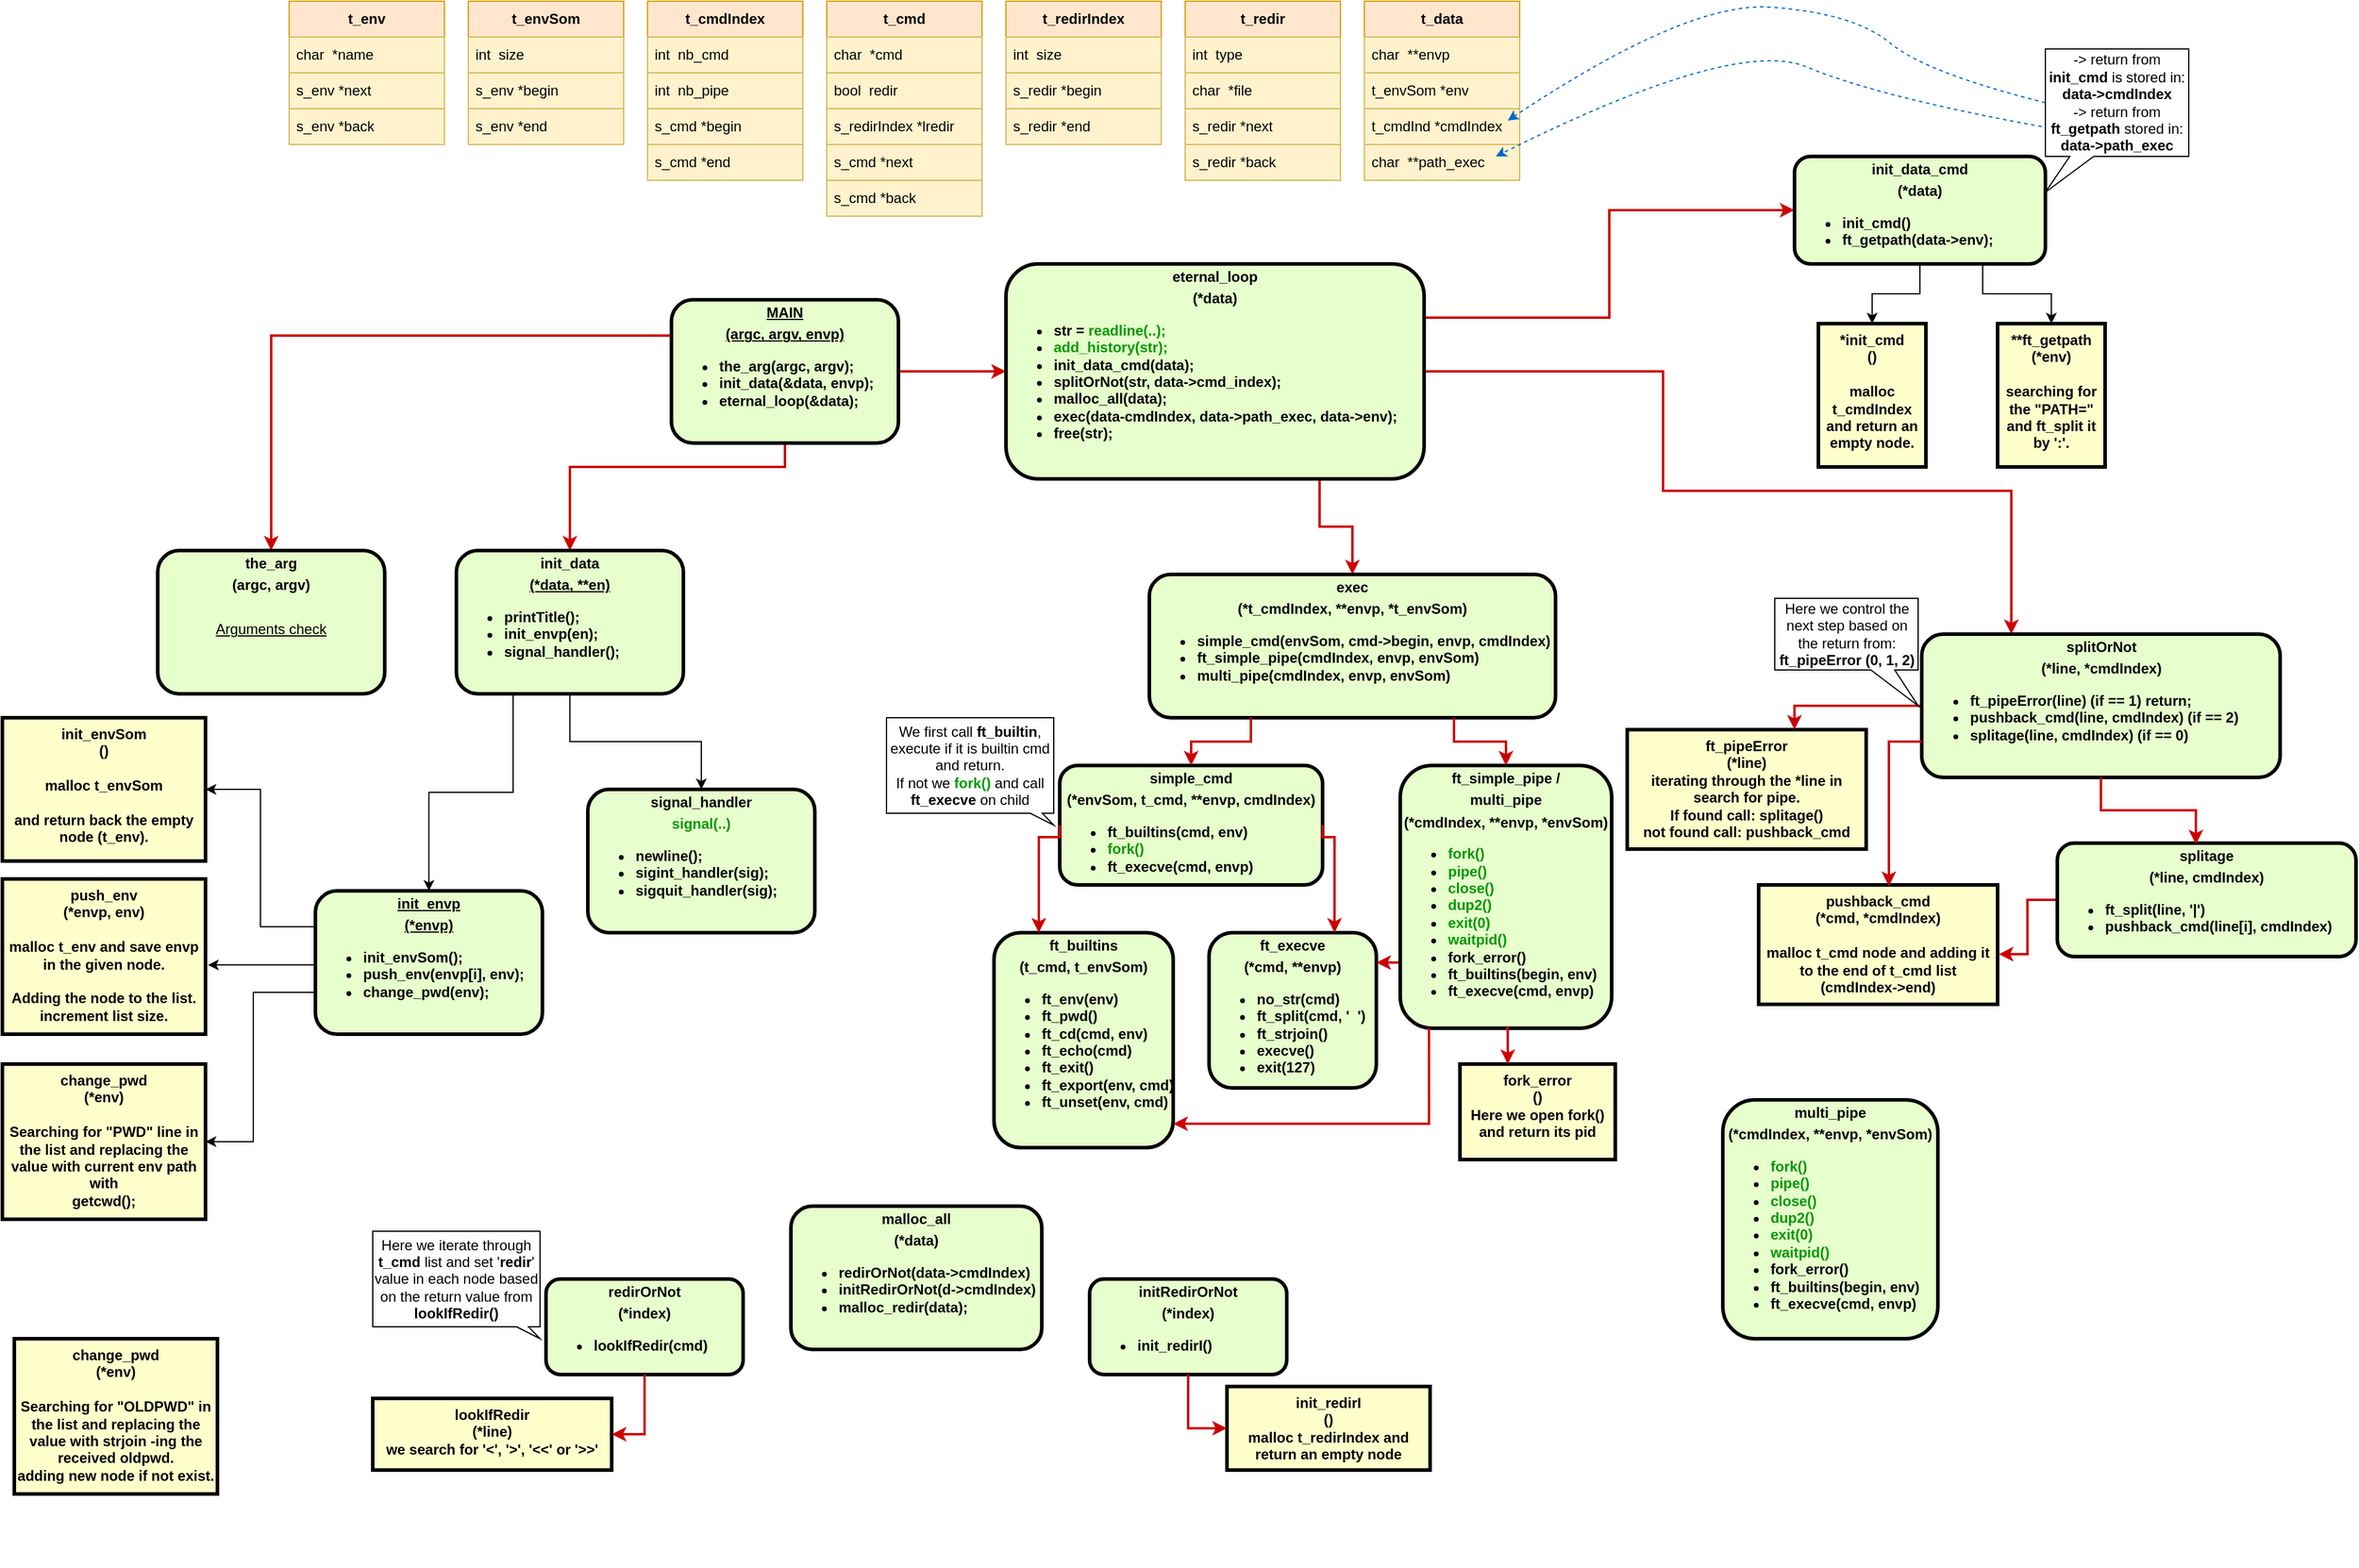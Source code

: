 <mxfile version="21.2.9" type="device">
  <diagram name="Page-1" id="c7558073-3199-34d8-9f00-42111426c3f3">
    <mxGraphModel dx="1936" dy="1067" grid="1" gridSize="10" guides="1" tooltips="1" connect="1" arrows="1" fold="1" page="1" pageScale="1" pageWidth="826" pageHeight="1169" background="none" math="0" shadow="0">
      <root>
        <mxCell id="0" />
        <mxCell id="1" parent="0" />
        <mxCell id="3kep1P1xeKZw5jxpyF7z-107" value="" style="edgeStyle=orthogonalEdgeStyle;rounded=0;orthogonalLoop=1;jettySize=auto;html=1;strokeWidth=2;strokeColor=#CC0000;" parent="1" source="2" target="3kep1P1xeKZw5jxpyF7z-106" edge="1">
          <mxGeometry relative="1" as="geometry" />
        </mxCell>
        <mxCell id="3kep1P1xeKZw5jxpyF7z-109" value="" style="edgeStyle=orthogonalEdgeStyle;rounded=0;orthogonalLoop=1;jettySize=auto;html=1;exitX=0;exitY=0.25;exitDx=0;exitDy=0;strokeColor=#CC0000;strokeWidth=2;" parent="1" source="2" target="3kep1P1xeKZw5jxpyF7z-108" edge="1">
          <mxGeometry relative="1" as="geometry" />
        </mxCell>
        <mxCell id="3kep1P1xeKZw5jxpyF7z-111" value="" style="edgeStyle=orthogonalEdgeStyle;rounded=0;orthogonalLoop=1;jettySize=auto;html=1;strokeColor=#CC0000;strokeWidth=2;" parent="1" source="2" target="3kep1P1xeKZw5jxpyF7z-110" edge="1">
          <mxGeometry relative="1" as="geometry">
            <Array as="points">
              <mxPoint x="-295" y="430" />
            </Array>
          </mxGeometry>
        </mxCell>
        <mxCell id="2" value="&lt;p style=&quot;margin: 0px; margin-top: 4px; text-align: center; text-decoration: underline;&quot;&gt;&lt;strong&gt;MAIN&lt;/strong&gt;&lt;/p&gt;&lt;p style=&quot;margin: 0px; margin-top: 4px; text-align: center; text-decoration: underline;&quot;&gt;&lt;strong&gt;(argc, argv, envp)&lt;br&gt;&lt;/strong&gt;&lt;/p&gt;&lt;div align=&quot;left&quot;&gt;&lt;ul&gt;&lt;li&gt;&lt;strong&gt;the_arg(argc, argv);&lt;/strong&gt;&lt;/li&gt;&lt;li&gt;&lt;strong&gt;init_data(&amp;amp;data, envp);&lt;/strong&gt;&lt;/li&gt;&lt;li&gt;&lt;strong&gt;eternal_loop(&amp;amp;data);&lt;/strong&gt;&lt;br&gt;&lt;/li&gt;&lt;/ul&gt;&lt;/div&gt;" style="verticalAlign=middle;align=center;overflow=fill;fontSize=12;fontFamily=Helvetica;html=1;rounded=1;fontStyle=1;strokeWidth=3;fillColor=#E6FFCC;" parent="1" vertex="1">
          <mxGeometry x="-210" y="290" width="190" height="120" as="geometry" />
        </mxCell>
        <mxCell id="3" value="init_envSom&#xa;()&#xa;&#xa;malloc t_envSom &#xa;&#xa;and return back the empty node (t_env).&#xa;" style="align=center;verticalAlign=top;fontStyle=1;strokeWidth=3;fillColor=#FFFFCC;whiteSpace=wrap;" parent="1" vertex="1">
          <mxGeometry x="-770" y="640" width="170" height="120" as="geometry" />
        </mxCell>
        <mxCell id="5Ly4zNOEhAWGRDg__PcL-5" style="edgeStyle=orthogonalEdgeStyle;rounded=0;orthogonalLoop=1;jettySize=auto;html=1;exitX=1;exitY=0.25;exitDx=0;exitDy=0;entryX=0;entryY=0.5;entryDx=0;entryDy=0;strokeWidth=2;strokeColor=#CC0000;" edge="1" parent="1" source="3kep1P1xeKZw5jxpyF7z-106" target="w5gB6YBrFvxGbigNmxhe-145">
          <mxGeometry relative="1" as="geometry">
            <Array as="points">
              <mxPoint x="575" y="305" />
              <mxPoint x="575" y="215" />
            </Array>
          </mxGeometry>
        </mxCell>
        <mxCell id="5Ly4zNOEhAWGRDg__PcL-7" style="edgeStyle=orthogonalEdgeStyle;rounded=0;orthogonalLoop=1;jettySize=auto;html=1;exitX=1;exitY=0.5;exitDx=0;exitDy=0;entryX=0.25;entryY=0;entryDx=0;entryDy=0;strokeColor=#CC0000;strokeWidth=2;" edge="1" parent="1" source="3kep1P1xeKZw5jxpyF7z-106" target="w5gB6YBrFvxGbigNmxhe-155">
          <mxGeometry relative="1" as="geometry">
            <Array as="points">
              <mxPoint x="620" y="350" />
              <mxPoint x="620" y="450" />
              <mxPoint x="912" y="450" />
            </Array>
          </mxGeometry>
        </mxCell>
        <mxCell id="5Ly4zNOEhAWGRDg__PcL-29" style="edgeStyle=orthogonalEdgeStyle;rounded=0;orthogonalLoop=1;jettySize=auto;html=1;exitX=0.75;exitY=1;exitDx=0;exitDy=0;entryX=0.5;entryY=0;entryDx=0;entryDy=0;strokeWidth=2;strokeColor=#CC0000;" edge="1" parent="1" source="3kep1P1xeKZw5jxpyF7z-106" target="tulZz2T8-PFBjVz8LQCf-19">
          <mxGeometry relative="1" as="geometry" />
        </mxCell>
        <mxCell id="3kep1P1xeKZw5jxpyF7z-106" value="&lt;p style=&quot;margin: 4px 0px 0px; text-align: center;&quot;&gt;&lt;strong&gt;eternal_loop&lt;/strong&gt;&lt;/p&gt;&lt;p style=&quot;margin: 4px 0px 0px; text-align: center;&quot;&gt;&lt;strong&gt;(*data)&lt;br&gt;&lt;/strong&gt;&lt;/p&gt;&lt;div align=&quot;left&quot;&gt;&lt;ul&gt;&lt;li&gt;&lt;strong&gt;str = &lt;font color=&quot;#009900&quot;&gt;readline(..);&lt;/font&gt;&lt;/strong&gt;&lt;/li&gt;&lt;li&gt;&lt;font color=&quot;#009900&quot;&gt;&lt;strong&gt;add_history(str);&lt;/strong&gt;&lt;/font&gt;&lt;/li&gt;&lt;li&gt;&lt;strong&gt;init_data_cmd(data);&lt;/strong&gt;&lt;/li&gt;&lt;li&gt;&lt;strong&gt;splitOrNot(str, data-&amp;gt;cmd_index);&lt;/strong&gt;&lt;/li&gt;&lt;li&gt;&lt;strong&gt;malloc_all(data);&lt;/strong&gt;&lt;/li&gt;&lt;li&gt;&lt;strong&gt;exec(data-cmdIndex, data-&amp;gt;path_exec, data-&amp;gt;env);&lt;/strong&gt;&lt;/li&gt;&lt;li&gt;&lt;strong&gt;free(str);&lt;/strong&gt;&lt;br&gt;&lt;/li&gt;&lt;/ul&gt;&lt;/div&gt;" style="verticalAlign=middle;align=center;overflow=fill;fontSize=12;fontFamily=Helvetica;html=1;rounded=1;fontStyle=1;strokeWidth=3;fillColor=#E6FFCC;" parent="1" vertex="1">
          <mxGeometry x="70" y="260" width="350" height="180" as="geometry" />
        </mxCell>
        <mxCell id="3kep1P1xeKZw5jxpyF7z-108" value="&lt;p style=&quot;margin: 4px 0px 0px; text-align: center;&quot;&gt;&lt;strong&gt;the_arg&lt;/strong&gt;&lt;/p&gt;&lt;p style=&quot;margin: 4px 0px 0px; text-align: center;&quot;&gt;&lt;strong&gt;(argc, argv)&lt;br&gt;&lt;/strong&gt;&lt;/p&gt;&lt;p style=&quot;margin: 4px 0px 0px; text-align: center;&quot;&gt;&lt;strong&gt;&lt;br&gt;&lt;/strong&gt;&lt;/p&gt;&lt;p style=&quot;margin: 0px; margin-top: 4px; text-align: center; text-decoration: underline;&quot;&gt;&lt;span style=&quot;font-weight: normal;&quot;&gt;Arguments check&lt;/span&gt;&lt;br&gt;&lt;strong&gt;&lt;/strong&gt;&lt;/p&gt;" style="verticalAlign=middle;align=center;overflow=fill;fontSize=12;fontFamily=Helvetica;html=1;rounded=1;fontStyle=1;strokeWidth=3;fillColor=#E6FFCC;" parent="1" vertex="1">
          <mxGeometry x="-640" y="500" width="190" height="120" as="geometry" />
        </mxCell>
        <mxCell id="w5gB6YBrFvxGbigNmxhe-103" style="edgeStyle=orthogonalEdgeStyle;rounded=0;orthogonalLoop=1;jettySize=auto;html=1;exitX=0.25;exitY=1;exitDx=0;exitDy=0;entryX=0.5;entryY=0;entryDx=0;entryDy=0;" parent="1" source="3kep1P1xeKZw5jxpyF7z-110" target="w5gB6YBrFvxGbigNmxhe-88" edge="1">
          <mxGeometry relative="1" as="geometry" />
        </mxCell>
        <mxCell id="w5gB6YBrFvxGbigNmxhe-107" value="" style="edgeStyle=orthogonalEdgeStyle;rounded=0;orthogonalLoop=1;jettySize=auto;html=1;" parent="1" source="3kep1P1xeKZw5jxpyF7z-110" target="w5gB6YBrFvxGbigNmxhe-106" edge="1">
          <mxGeometry relative="1" as="geometry" />
        </mxCell>
        <mxCell id="3kep1P1xeKZw5jxpyF7z-110" value="&lt;p style=&quot;margin: 4px 0px 0px; text-align: center;&quot;&gt;&lt;strong&gt;init_data&lt;/strong&gt;&lt;/p&gt;&lt;p style=&quot;margin: 0px; margin-top: 4px; text-align: center; text-decoration: underline;&quot;&gt;&lt;strong&gt;(*data, **en)&lt;br&gt;&lt;/strong&gt;&lt;/p&gt;&lt;div align=&quot;left&quot;&gt;&lt;ul&gt;&lt;li&gt;&lt;strong&gt;printTitle();&lt;/strong&gt;&lt;/li&gt;&lt;li&gt;&lt;strong&gt;init_envp(en);&lt;/strong&gt;&lt;/li&gt;&lt;li&gt;&lt;strong&gt;signal_handler();&lt;/strong&gt;&lt;/li&gt;&lt;/ul&gt;&lt;/div&gt;" style="verticalAlign=middle;align=center;overflow=fill;fontSize=12;fontFamily=Helvetica;html=1;rounded=1;fontStyle=1;strokeWidth=3;fillColor=#E6FFCC;" parent="1" vertex="1">
          <mxGeometry x="-390" y="500" width="190" height="120" as="geometry" />
        </mxCell>
        <mxCell id="w5gB6YBrFvxGbigNmxhe-92" style="edgeStyle=orthogonalEdgeStyle;rounded=0;orthogonalLoop=1;jettySize=auto;html=1;exitX=0;exitY=0.25;exitDx=0;exitDy=0;entryX=1;entryY=0.5;entryDx=0;entryDy=0;" parent="1" source="w5gB6YBrFvxGbigNmxhe-88" target="3" edge="1">
          <mxGeometry relative="1" as="geometry" />
        </mxCell>
        <mxCell id="w5gB6YBrFvxGbigNmxhe-100" style="edgeStyle=orthogonalEdgeStyle;rounded=0;orthogonalLoop=1;jettySize=auto;html=1;exitX=0;exitY=0.5;exitDx=0;exitDy=0;entryX=1.012;entryY=0.554;entryDx=0;entryDy=0;entryPerimeter=0;" parent="1" source="w5gB6YBrFvxGbigNmxhe-88" target="w5gB6YBrFvxGbigNmxhe-93" edge="1">
          <mxGeometry relative="1" as="geometry">
            <Array as="points">
              <mxPoint x="-508" y="847" />
            </Array>
          </mxGeometry>
        </mxCell>
        <mxCell id="w5gB6YBrFvxGbigNmxhe-102" style="edgeStyle=orthogonalEdgeStyle;rounded=0;orthogonalLoop=1;jettySize=auto;html=1;exitX=0;exitY=0.75;exitDx=0;exitDy=0;entryX=1;entryY=0.5;entryDx=0;entryDy=0;" parent="1" source="w5gB6YBrFvxGbigNmxhe-88" target="w5gB6YBrFvxGbigNmxhe-95" edge="1">
          <mxGeometry relative="1" as="geometry">
            <Array as="points">
              <mxPoint x="-560" y="870" />
              <mxPoint x="-560" y="995" />
            </Array>
          </mxGeometry>
        </mxCell>
        <mxCell id="w5gB6YBrFvxGbigNmxhe-88" value="&lt;p style=&quot;margin: 0px; margin-top: 4px; text-align: center; text-decoration: underline;&quot;&gt;&lt;strong&gt;init_envp&lt;/strong&gt;&lt;/p&gt;&lt;p style=&quot;margin: 0px; margin-top: 4px; text-align: center; text-decoration: underline;&quot;&gt;&lt;strong&gt;(*envp)&lt;/strong&gt;&lt;br&gt;&lt;/p&gt;&lt;div align=&quot;left&quot;&gt;&lt;ul&gt;&lt;li&gt;&lt;strong&gt;init_envSom();&lt;/strong&gt;&lt;/li&gt;&lt;li&gt;&lt;strong&gt;push_env(envp[i], env);&lt;/strong&gt;&lt;/li&gt;&lt;li&gt;change_pwd(env);&lt;br&gt;&lt;/li&gt;&lt;/ul&gt;&lt;/div&gt;" style="verticalAlign=middle;align=center;overflow=fill;fontSize=12;fontFamily=Helvetica;html=1;rounded=1;fontStyle=1;strokeWidth=3;fillColor=#E6FFCC;" parent="1" vertex="1">
          <mxGeometry x="-508" y="785" width="190" height="120" as="geometry" />
        </mxCell>
        <mxCell id="w5gB6YBrFvxGbigNmxhe-93" value="push_env&#xa;(*envp, env)&#xa;&#xa;malloc t_env and save envp in the given node. &#xa;&#xa;Adding the node to the list.&#xa;increment list size.&#xa;" style="align=center;verticalAlign=top;fontStyle=1;strokeWidth=3;fillColor=#FFFFCC;whiteSpace=wrap;" parent="1" vertex="1">
          <mxGeometry x="-770" y="775" width="170" height="130" as="geometry" />
        </mxCell>
        <mxCell id="w5gB6YBrFvxGbigNmxhe-95" value="change_pwd&#xa;(*env)&#xa;&#xa;Searching for &quot;PWD&quot; line in the list and replacing the value with current env path with &#xa;getcwd();&#xa;&#xa;" style="align=center;verticalAlign=top;fontStyle=1;strokeWidth=3;fillColor=#FFFFCC;whiteSpace=wrap;" parent="1" vertex="1">
          <mxGeometry x="-770" y="930" width="170" height="130" as="geometry" />
        </mxCell>
        <mxCell id="w5gB6YBrFvxGbigNmxhe-101" value="change_pwd&#xa;(*env)&#xa;&#xa;Searching for &quot;OLDPWD&quot; in the list and replacing the value with strjoin -ing the received oldpwd.&#xa;adding new node if not exist.&#xa;&#xa;&#xa;" style="align=center;verticalAlign=top;fontStyle=1;strokeWidth=3;fillColor=#FFFFCC;whiteSpace=wrap;" parent="1" vertex="1">
          <mxGeometry x="-760" y="1160" width="170" height="130" as="geometry" />
        </mxCell>
        <mxCell id="w5gB6YBrFvxGbigNmxhe-106" value="&lt;p style=&quot;margin: 4px 0px 0px; text-align: center;&quot;&gt;&lt;strong&gt;signal_handler&lt;/strong&gt;&lt;/p&gt;&lt;p style=&quot;margin: 4px 0px 0px; text-align: center;&quot;&gt;&lt;strong&gt;&lt;font color=&quot;#009900&quot;&gt;signal(..)&lt;/font&gt;&lt;br&gt;&lt;/strong&gt;&lt;/p&gt;&lt;div align=&quot;left&quot;&gt;&lt;ul&gt;&lt;li&gt;&lt;strong&gt;newline();&lt;/strong&gt;&lt;/li&gt;&lt;li&gt;&lt;strong&gt;sigint_handler(sig);&lt;/strong&gt;&lt;/li&gt;&lt;li&gt;&lt;strong&gt;sigquit_handler(sig);&lt;/strong&gt;&lt;/li&gt;&lt;/ul&gt;&lt;/div&gt;" style="verticalAlign=middle;align=center;overflow=fill;fontSize=12;fontFamily=Helvetica;html=1;rounded=1;fontStyle=1;strokeWidth=3;fillColor=#E6FFCC;" parent="1" vertex="1">
          <mxGeometry x="-280" y="700" width="190" height="120" as="geometry" />
        </mxCell>
        <mxCell id="w5gB6YBrFvxGbigNmxhe-109" value="&lt;b&gt;t_env&lt;/b&gt;" style="swimlane;fontStyle=0;childLayout=stackLayout;horizontal=1;startSize=30;horizontalStack=0;resizeParent=1;resizeParentMax=0;resizeLast=0;collapsible=1;marginBottom=0;whiteSpace=wrap;html=1;fillColor=#ffe6cc;strokeColor=#d79b00;" parent="1" vertex="1">
          <mxGeometry x="-530" y="40" width="130" height="120" as="geometry">
            <mxRectangle x="80" y="690" width="60" height="30" as="alternateBounds" />
          </mxGeometry>
        </mxCell>
        <mxCell id="w5gB6YBrFvxGbigNmxhe-110" value="char&lt;span style=&quot;white-space: pre;&quot;&gt; &lt;span style=&quot;white-space: pre;&quot;&gt; &lt;/span&gt;&lt;/span&gt;*name" style="text;strokeColor=#d6b656;fillColor=#fff2cc;align=left;verticalAlign=middle;spacingLeft=4;spacingRight=4;overflow=hidden;points=[[0,0.5],[1,0.5]];portConstraint=eastwest;rotatable=0;whiteSpace=wrap;html=1;" parent="w5gB6YBrFvxGbigNmxhe-109" vertex="1">
          <mxGeometry y="30" width="130" height="30" as="geometry" />
        </mxCell>
        <mxCell id="w5gB6YBrFvxGbigNmxhe-111" value="s_env&lt;span style=&quot;white-space: pre;&quot;&gt; &lt;/span&gt;*next" style="text;strokeColor=#d6b656;fillColor=#fff2cc;align=left;verticalAlign=middle;spacingLeft=4;spacingRight=4;overflow=hidden;points=[[0,0.5],[1,0.5]];portConstraint=eastwest;rotatable=0;whiteSpace=wrap;html=1;" parent="w5gB6YBrFvxGbigNmxhe-109" vertex="1">
          <mxGeometry y="60" width="130" height="30" as="geometry" />
        </mxCell>
        <mxCell id="w5gB6YBrFvxGbigNmxhe-112" value="s_env&lt;span style=&quot;white-space: pre;&quot;&gt; &lt;/span&gt;*back" style="text;strokeColor=#d6b656;fillColor=#fff2cc;align=left;verticalAlign=middle;spacingLeft=4;spacingRight=4;overflow=hidden;points=[[0,0.5],[1,0.5]];portConstraint=eastwest;rotatable=0;whiteSpace=wrap;html=1;" parent="w5gB6YBrFvxGbigNmxhe-109" vertex="1">
          <mxGeometry y="90" width="130" height="30" as="geometry" />
        </mxCell>
        <mxCell id="w5gB6YBrFvxGbigNmxhe-113" value="&lt;b&gt;t_envSom&lt;/b&gt;" style="swimlane;fontStyle=0;childLayout=stackLayout;horizontal=1;startSize=30;horizontalStack=0;resizeParent=1;resizeParentMax=0;resizeLast=0;collapsible=1;marginBottom=0;whiteSpace=wrap;html=1;fillColor=#ffe6cc;strokeColor=#d79b00;" parent="1" vertex="1">
          <mxGeometry x="-380" y="40" width="130" height="120" as="geometry">
            <mxRectangle x="80" y="690" width="60" height="30" as="alternateBounds" />
          </mxGeometry>
        </mxCell>
        <mxCell id="w5gB6YBrFvxGbigNmxhe-114" value="int&lt;span style=&quot;white-space: pre;&quot;&gt; &lt;span style=&quot;white-space: pre;&quot;&gt; &lt;/span&gt;&lt;/span&gt;size" style="text;strokeColor=#d6b656;fillColor=#fff2cc;align=left;verticalAlign=middle;spacingLeft=4;spacingRight=4;overflow=hidden;points=[[0,0.5],[1,0.5]];portConstraint=eastwest;rotatable=0;whiteSpace=wrap;html=1;" parent="w5gB6YBrFvxGbigNmxhe-113" vertex="1">
          <mxGeometry y="30" width="130" height="30" as="geometry" />
        </mxCell>
        <mxCell id="w5gB6YBrFvxGbigNmxhe-115" value="s_env&lt;span style=&quot;white-space: pre;&quot;&gt; &lt;/span&gt;*begin" style="text;strokeColor=#d6b656;fillColor=#fff2cc;align=left;verticalAlign=middle;spacingLeft=4;spacingRight=4;overflow=hidden;points=[[0,0.5],[1,0.5]];portConstraint=eastwest;rotatable=0;whiteSpace=wrap;html=1;" parent="w5gB6YBrFvxGbigNmxhe-113" vertex="1">
          <mxGeometry y="60" width="130" height="30" as="geometry" />
        </mxCell>
        <mxCell id="w5gB6YBrFvxGbigNmxhe-116" value="s_env&lt;span style=&quot;white-space: pre;&quot;&gt; &lt;/span&gt;*end" style="text;strokeColor=#d6b656;fillColor=#fff2cc;align=left;verticalAlign=middle;spacingLeft=4;spacingRight=4;overflow=hidden;points=[[0,0.5],[1,0.5]];portConstraint=eastwest;rotatable=0;whiteSpace=wrap;html=1;" parent="w5gB6YBrFvxGbigNmxhe-113" vertex="1">
          <mxGeometry y="90" width="130" height="30" as="geometry" />
        </mxCell>
        <mxCell id="w5gB6YBrFvxGbigNmxhe-117" value="&lt;b&gt;t_cmdIndex&lt;/b&gt;" style="swimlane;fontStyle=0;childLayout=stackLayout;horizontal=1;startSize=30;horizontalStack=0;resizeParent=1;resizeParentMax=0;resizeLast=0;collapsible=1;marginBottom=0;whiteSpace=wrap;html=1;fillColor=#ffe6cc;strokeColor=#d79b00;" parent="1" vertex="1">
          <mxGeometry x="-230" y="40" width="130" height="150" as="geometry">
            <mxRectangle x="80" y="690" width="60" height="30" as="alternateBounds" />
          </mxGeometry>
        </mxCell>
        <mxCell id="w5gB6YBrFvxGbigNmxhe-118" value="int&lt;span style=&quot;white-space: pre;&quot;&gt; &lt;span style=&quot;white-space: pre;&quot;&gt; &lt;/span&gt;&lt;/span&gt;nb_cmd" style="text;strokeColor=#d6b656;fillColor=#fff2cc;align=left;verticalAlign=middle;spacingLeft=4;spacingRight=4;overflow=hidden;points=[[0,0.5],[1,0.5]];portConstraint=eastwest;rotatable=0;whiteSpace=wrap;html=1;" parent="w5gB6YBrFvxGbigNmxhe-117" vertex="1">
          <mxGeometry y="30" width="130" height="30" as="geometry" />
        </mxCell>
        <mxCell id="w5gB6YBrFvxGbigNmxhe-119" value="int&lt;span style=&quot;white-space: pre;&quot;&gt; &lt;/span&gt;&lt;span style=&quot;white-space: pre;&quot;&gt; &lt;/span&gt;nb_pipe" style="text;strokeColor=#d6b656;fillColor=#fff2cc;align=left;verticalAlign=middle;spacingLeft=4;spacingRight=4;overflow=hidden;points=[[0,0.5],[1,0.5]];portConstraint=eastwest;rotatable=0;whiteSpace=wrap;html=1;" parent="w5gB6YBrFvxGbigNmxhe-117" vertex="1">
          <mxGeometry y="60" width="130" height="30" as="geometry" />
        </mxCell>
        <mxCell id="w5gB6YBrFvxGbigNmxhe-120" value="s_cmd&lt;span style=&quot;white-space: pre;&quot;&gt; &lt;/span&gt;*begin" style="text;strokeColor=#d6b656;fillColor=#fff2cc;align=left;verticalAlign=middle;spacingLeft=4;spacingRight=4;overflow=hidden;points=[[0,0.5],[1,0.5]];portConstraint=eastwest;rotatable=0;whiteSpace=wrap;html=1;" parent="w5gB6YBrFvxGbigNmxhe-117" vertex="1">
          <mxGeometry y="90" width="130" height="30" as="geometry" />
        </mxCell>
        <mxCell id="w5gB6YBrFvxGbigNmxhe-121" value="s_cmd&lt;span style=&quot;white-space: pre;&quot;&gt; &lt;/span&gt;*end" style="text;strokeColor=#d6b656;fillColor=#fff2cc;align=left;verticalAlign=middle;spacingLeft=4;spacingRight=4;overflow=hidden;points=[[0,0.5],[1,0.5]];portConstraint=eastwest;rotatable=0;whiteSpace=wrap;html=1;" parent="w5gB6YBrFvxGbigNmxhe-117" vertex="1">
          <mxGeometry y="120" width="130" height="30" as="geometry" />
        </mxCell>
        <mxCell id="w5gB6YBrFvxGbigNmxhe-122" value="&lt;b&gt;t_cmd&lt;/b&gt;" style="swimlane;fontStyle=0;childLayout=stackLayout;horizontal=1;startSize=30;horizontalStack=0;resizeParent=1;resizeParentMax=0;resizeLast=0;collapsible=1;marginBottom=0;whiteSpace=wrap;html=1;fillColor=#ffe6cc;strokeColor=#d79b00;" parent="1" vertex="1">
          <mxGeometry x="-80" y="40" width="130" height="180" as="geometry">
            <mxRectangle x="80" y="690" width="60" height="30" as="alternateBounds" />
          </mxGeometry>
        </mxCell>
        <mxCell id="w5gB6YBrFvxGbigNmxhe-127" value="char&lt;span style=&quot;white-space: pre;&quot;&gt; &lt;/span&gt;&lt;span style=&quot;white-space: pre;&quot;&gt; &lt;/span&gt;*cmd" style="text;strokeColor=#d6b656;fillColor=#fff2cc;align=left;verticalAlign=middle;spacingLeft=4;spacingRight=4;overflow=hidden;points=[[0,0.5],[1,0.5]];portConstraint=eastwest;rotatable=0;whiteSpace=wrap;html=1;" parent="w5gB6YBrFvxGbigNmxhe-122" vertex="1">
          <mxGeometry y="30" width="130" height="30" as="geometry" />
        </mxCell>
        <mxCell id="w5gB6YBrFvxGbigNmxhe-123" value="bool&lt;span style=&quot;white-space: pre;&quot;&gt; &lt;/span&gt;&lt;span style=&quot;white-space: pre;&quot;&gt; &lt;/span&gt;redir&lt;span style=&quot;white-space: pre;&quot;&gt; &lt;/span&gt;" style="text;strokeColor=#d6b656;fillColor=#fff2cc;align=left;verticalAlign=middle;spacingLeft=4;spacingRight=4;overflow=hidden;points=[[0,0.5],[1,0.5]];portConstraint=eastwest;rotatable=0;whiteSpace=wrap;html=1;" parent="w5gB6YBrFvxGbigNmxhe-122" vertex="1">
          <mxGeometry y="60" width="130" height="30" as="geometry" />
        </mxCell>
        <mxCell id="w5gB6YBrFvxGbigNmxhe-124" value="s_redirIndex&lt;span style=&quot;white-space: pre;&quot;&gt; &lt;/span&gt;*lredir&lt;span style=&quot;white-space: pre;&quot;&gt; &lt;/span&gt;" style="text;strokeColor=#d6b656;fillColor=#fff2cc;align=left;verticalAlign=middle;spacingLeft=4;spacingRight=4;overflow=hidden;points=[[0,0.5],[1,0.5]];portConstraint=eastwest;rotatable=0;whiteSpace=wrap;html=1;" parent="w5gB6YBrFvxGbigNmxhe-122" vertex="1">
          <mxGeometry y="90" width="130" height="30" as="geometry" />
        </mxCell>
        <mxCell id="w5gB6YBrFvxGbigNmxhe-125" value="s_cmd&lt;span style=&quot;white-space: pre;&quot;&gt; &lt;/span&gt;*next" style="text;strokeColor=#d6b656;fillColor=#fff2cc;align=left;verticalAlign=middle;spacingLeft=4;spacingRight=4;overflow=hidden;points=[[0,0.5],[1,0.5]];portConstraint=eastwest;rotatable=0;whiteSpace=wrap;html=1;" parent="w5gB6YBrFvxGbigNmxhe-122" vertex="1">
          <mxGeometry y="120" width="130" height="30" as="geometry" />
        </mxCell>
        <mxCell id="w5gB6YBrFvxGbigNmxhe-126" value="s_cmd&lt;span style=&quot;white-space: pre;&quot;&gt; &lt;/span&gt;*back" style="text;strokeColor=#d6b656;fillColor=#fff2cc;align=left;verticalAlign=middle;spacingLeft=4;spacingRight=4;overflow=hidden;points=[[0,0.5],[1,0.5]];portConstraint=eastwest;rotatable=0;whiteSpace=wrap;html=1;" parent="w5gB6YBrFvxGbigNmxhe-122" vertex="1">
          <mxGeometry y="150" width="130" height="30" as="geometry" />
        </mxCell>
        <mxCell id="w5gB6YBrFvxGbigNmxhe-128" value="&lt;b&gt;t_redirIndex&lt;/b&gt;" style="swimlane;fontStyle=0;childLayout=stackLayout;horizontal=1;startSize=30;horizontalStack=0;resizeParent=1;resizeParentMax=0;resizeLast=0;collapsible=1;marginBottom=0;whiteSpace=wrap;html=1;fillColor=#ffe6cc;strokeColor=#d79b00;" parent="1" vertex="1">
          <mxGeometry x="70" y="40" width="130" height="120" as="geometry">
            <mxRectangle x="80" y="690" width="60" height="30" as="alternateBounds" />
          </mxGeometry>
        </mxCell>
        <mxCell id="w5gB6YBrFvxGbigNmxhe-129" value="int&lt;span style=&quot;white-space: pre;&quot;&gt; &lt;span style=&quot;white-space: pre;&quot;&gt; &lt;/span&gt;&lt;/span&gt;size" style="text;strokeColor=#d6b656;fillColor=#fff2cc;align=left;verticalAlign=middle;spacingLeft=4;spacingRight=4;overflow=hidden;points=[[0,0.5],[1,0.5]];portConstraint=eastwest;rotatable=0;whiteSpace=wrap;html=1;" parent="w5gB6YBrFvxGbigNmxhe-128" vertex="1">
          <mxGeometry y="30" width="130" height="30" as="geometry" />
        </mxCell>
        <mxCell id="w5gB6YBrFvxGbigNmxhe-130" value="s_redir&lt;span style=&quot;white-space: pre;&quot;&gt; &lt;/span&gt;*begin" style="text;strokeColor=#d6b656;fillColor=#fff2cc;align=left;verticalAlign=middle;spacingLeft=4;spacingRight=4;overflow=hidden;points=[[0,0.5],[1,0.5]];portConstraint=eastwest;rotatable=0;whiteSpace=wrap;html=1;" parent="w5gB6YBrFvxGbigNmxhe-128" vertex="1">
          <mxGeometry y="60" width="130" height="30" as="geometry" />
        </mxCell>
        <mxCell id="w5gB6YBrFvxGbigNmxhe-131" value="s_redir&lt;span style=&quot;white-space: pre;&quot;&gt; &lt;/span&gt;*end" style="text;strokeColor=#d6b656;fillColor=#fff2cc;align=left;verticalAlign=middle;spacingLeft=4;spacingRight=4;overflow=hidden;points=[[0,0.5],[1,0.5]];portConstraint=eastwest;rotatable=0;whiteSpace=wrap;html=1;" parent="w5gB6YBrFvxGbigNmxhe-128" vertex="1">
          <mxGeometry y="90" width="130" height="30" as="geometry" />
        </mxCell>
        <mxCell id="w5gB6YBrFvxGbigNmxhe-132" value="&lt;b&gt;t_redir&lt;/b&gt;" style="swimlane;fontStyle=0;childLayout=stackLayout;horizontal=1;startSize=30;horizontalStack=0;resizeParent=1;resizeParentMax=0;resizeLast=0;collapsible=1;marginBottom=0;whiteSpace=wrap;html=1;fillColor=#ffe6cc;strokeColor=#d79b00;" parent="1" vertex="1">
          <mxGeometry x="220" y="40" width="130" height="150" as="geometry">
            <mxRectangle x="80" y="690" width="60" height="30" as="alternateBounds" />
          </mxGeometry>
        </mxCell>
        <mxCell id="w5gB6YBrFvxGbigNmxhe-133" value="int&lt;span style=&quot;white-space: pre;&quot;&gt; &lt;span style=&quot;white-space: pre;&quot;&gt; &lt;/span&gt;&lt;/span&gt;type" style="text;strokeColor=#d6b656;fillColor=#fff2cc;align=left;verticalAlign=middle;spacingLeft=4;spacingRight=4;overflow=hidden;points=[[0,0.5],[1,0.5]];portConstraint=eastwest;rotatable=0;whiteSpace=wrap;html=1;" parent="w5gB6YBrFvxGbigNmxhe-132" vertex="1">
          <mxGeometry y="30" width="130" height="30" as="geometry" />
        </mxCell>
        <mxCell id="w5gB6YBrFvxGbigNmxhe-136" value="char&lt;span style=&quot;white-space: pre;&quot;&gt; &lt;/span&gt;&lt;span style=&quot;white-space: pre;&quot;&gt; &lt;/span&gt;*file" style="text;strokeColor=#d6b656;fillColor=#fff2cc;align=left;verticalAlign=middle;spacingLeft=4;spacingRight=4;overflow=hidden;points=[[0,0.5],[1,0.5]];portConstraint=eastwest;rotatable=0;whiteSpace=wrap;html=1;" parent="w5gB6YBrFvxGbigNmxhe-132" vertex="1">
          <mxGeometry y="60" width="130" height="30" as="geometry" />
        </mxCell>
        <mxCell id="w5gB6YBrFvxGbigNmxhe-134" value="s_redir&lt;span style=&quot;white-space: pre;&quot;&gt; &lt;/span&gt;*next" style="text;strokeColor=#d6b656;fillColor=#fff2cc;align=left;verticalAlign=middle;spacingLeft=4;spacingRight=4;overflow=hidden;points=[[0,0.5],[1,0.5]];portConstraint=eastwest;rotatable=0;whiteSpace=wrap;html=1;" parent="w5gB6YBrFvxGbigNmxhe-132" vertex="1">
          <mxGeometry y="90" width="130" height="30" as="geometry" />
        </mxCell>
        <mxCell id="w5gB6YBrFvxGbigNmxhe-135" value="s_redir&lt;span style=&quot;white-space: pre;&quot;&gt; &lt;/span&gt;*back" style="text;strokeColor=#d6b656;fillColor=#fff2cc;align=left;verticalAlign=middle;spacingLeft=4;spacingRight=4;overflow=hidden;points=[[0,0.5],[1,0.5]];portConstraint=eastwest;rotatable=0;whiteSpace=wrap;html=1;" parent="w5gB6YBrFvxGbigNmxhe-132" vertex="1">
          <mxGeometry y="120" width="130" height="30" as="geometry" />
        </mxCell>
        <mxCell id="w5gB6YBrFvxGbigNmxhe-137" value="&lt;b&gt;t_data&lt;/b&gt;" style="swimlane;fontStyle=0;childLayout=stackLayout;horizontal=1;startSize=30;horizontalStack=0;resizeParent=1;resizeParentMax=0;resizeLast=0;collapsible=1;marginBottom=0;whiteSpace=wrap;html=1;fillColor=#ffe6cc;strokeColor=#d79b00;" parent="1" vertex="1">
          <mxGeometry x="370" y="40" width="130" height="150" as="geometry">
            <mxRectangle x="80" y="690" width="60" height="30" as="alternateBounds" />
          </mxGeometry>
        </mxCell>
        <mxCell id="w5gB6YBrFvxGbigNmxhe-138" value="char&lt;span style=&quot;white-space: pre;&quot;&gt; &lt;span style=&quot;white-space: pre;&quot;&gt; &lt;/span&gt;&lt;/span&gt;**envp" style="text;strokeColor=#d6b656;fillColor=#fff2cc;align=left;verticalAlign=middle;spacingLeft=4;spacingRight=4;overflow=hidden;points=[[0,0.5],[1,0.5]];portConstraint=eastwest;rotatable=0;whiteSpace=wrap;html=1;" parent="w5gB6YBrFvxGbigNmxhe-137" vertex="1">
          <mxGeometry y="30" width="130" height="30" as="geometry" />
        </mxCell>
        <mxCell id="w5gB6YBrFvxGbigNmxhe-139" value="t_envSom *env" style="text;strokeColor=#d6b656;fillColor=#fff2cc;align=left;verticalAlign=middle;spacingLeft=4;spacingRight=4;overflow=hidden;points=[[0,0.5],[1,0.5]];portConstraint=eastwest;rotatable=0;whiteSpace=wrap;html=1;" parent="w5gB6YBrFvxGbigNmxhe-137" vertex="1">
          <mxGeometry y="60" width="130" height="30" as="geometry" />
        </mxCell>
        <mxCell id="w5gB6YBrFvxGbigNmxhe-140" value="t_cmdInd *cmdIndex" style="text;strokeColor=#d6b656;fillColor=#fff2cc;align=left;verticalAlign=middle;spacingLeft=4;spacingRight=4;overflow=hidden;points=[[0,0.5],[1,0.5]];portConstraint=eastwest;rotatable=0;whiteSpace=wrap;html=1;" parent="w5gB6YBrFvxGbigNmxhe-137" vertex="1">
          <mxGeometry y="90" width="130" height="30" as="geometry" />
        </mxCell>
        <mxCell id="w5gB6YBrFvxGbigNmxhe-141" value="char&lt;span style=&quot;white-space: pre;&quot;&gt; &lt;/span&gt;&lt;span style=&quot;white-space: pre;&quot;&gt; &lt;/span&gt;**path_exec" style="text;strokeColor=#d6b656;fillColor=#fff2cc;align=left;verticalAlign=middle;spacingLeft=4;spacingRight=4;overflow=hidden;points=[[0,0.5],[1,0.5]];portConstraint=eastwest;rotatable=0;whiteSpace=wrap;html=1;" parent="w5gB6YBrFvxGbigNmxhe-137" vertex="1">
          <mxGeometry y="120" width="130" height="30" as="geometry" />
        </mxCell>
        <mxCell id="w5gB6YBrFvxGbigNmxhe-144" value="&lt;p style=&quot;margin: 4px 0px 0px; text-align: center;&quot;&gt;&lt;strong&gt;malloc_all&lt;/strong&gt;&lt;/p&gt;&lt;p style=&quot;margin: 4px 0px 0px; text-align: center;&quot;&gt;&lt;strong&gt;(*data)&lt;br&gt;&lt;/strong&gt;&lt;/p&gt;&lt;div align=&quot;left&quot;&gt;&lt;ul&gt;&lt;li&gt;&lt;strong&gt;redirOrNot(data-&amp;gt;cmdIndex)&lt;/strong&gt;&lt;/li&gt;&lt;li&gt;&lt;strong&gt;initRedirOrNot(d-&amp;gt;cmdIndex)&lt;/strong&gt;&lt;/li&gt;&lt;li&gt;&lt;strong&gt;malloc_redir(data);&lt;/strong&gt;&lt;/li&gt;&lt;/ul&gt;&lt;/div&gt;" style="verticalAlign=middle;align=center;overflow=fill;fontSize=12;fontFamily=Helvetica;html=1;rounded=1;fontStyle=1;strokeWidth=3;fillColor=#E6FFCC;" parent="1" vertex="1">
          <mxGeometry x="-110" y="1049" width="210" height="120" as="geometry" />
        </mxCell>
        <mxCell id="w5gB6YBrFvxGbigNmxhe-149" value="" style="group" parent="1" vertex="1" connectable="0">
          <mxGeometry x="730" y="80" width="330" height="180" as="geometry" />
        </mxCell>
        <mxCell id="w5gB6YBrFvxGbigNmxhe-145" value="&lt;p style=&quot;margin: 4px 0px 0px; text-align: center;&quot;&gt;&lt;strong&gt;init_data_cmd&lt;/strong&gt;&lt;/p&gt;&lt;p style=&quot;margin: 4px 0px 0px; text-align: center;&quot;&gt;&lt;strong&gt;(*data)&lt;br&gt;&lt;/strong&gt;&lt;/p&gt;&lt;div align=&quot;left&quot;&gt;&lt;ul&gt;&lt;li&gt;&lt;strong&gt;init_cmd()&lt;/strong&gt;&lt;/li&gt;&lt;li&gt;&lt;strong&gt;ft_getpath(data-&amp;gt;env);&lt;/strong&gt;&lt;/li&gt;&lt;/ul&gt;&lt;/div&gt;" style="verticalAlign=middle;align=center;overflow=fill;fontSize=12;fontFamily=Helvetica;html=1;rounded=1;fontStyle=1;strokeWidth=3;fillColor=#E6FFCC;" parent="w5gB6YBrFvxGbigNmxhe-149" vertex="1">
          <mxGeometry y="90" width="210" height="90" as="geometry" />
        </mxCell>
        <mxCell id="w5gB6YBrFvxGbigNmxhe-146" value="&lt;div&gt;-&amp;gt; return from &lt;b&gt;init_cmd&lt;/b&gt; is stored in:&lt;/div&gt;&lt;div&gt;&lt;b&gt;data-&amp;gt;cmdIndex&lt;/b&gt;&lt;/div&gt;&lt;div&gt;&lt;div&gt;-&amp;gt; return from &lt;b&gt;ft_getpath&lt;/b&gt; stored in:&lt;/div&gt;&lt;b&gt;data-&amp;gt;path_exec&lt;/b&gt;&lt;/div&gt;" style="shape=callout;whiteSpace=wrap;html=1;perimeter=calloutPerimeter;position2=0;size=30;position=0.17;" parent="w5gB6YBrFvxGbigNmxhe-149" vertex="1">
          <mxGeometry x="210" width="120" height="120" as="geometry" />
        </mxCell>
        <mxCell id="w5gB6YBrFvxGbigNmxhe-150" value="*init_cmd&#xa;()&#xa;&#xa;malloc t_cmdIndex and return an empty node.&#xa;&#xa;&#xa;" style="align=center;verticalAlign=top;fontStyle=1;strokeWidth=3;fillColor=#FFFFCC;whiteSpace=wrap;" parent="1" vertex="1">
          <mxGeometry x="750" y="310" width="90" height="120" as="geometry" />
        </mxCell>
        <mxCell id="w5gB6YBrFvxGbigNmxhe-152" value="**ft_getpath&#xa;(*env)&#xa;&#xa;searching for the &quot;PATH=&quot; and ft_split it by &#39;:&#39;.&#xa;&#xa;&#xa;" style="align=center;verticalAlign=top;fontStyle=1;strokeWidth=3;fillColor=#FFFFCC;whiteSpace=wrap;" parent="1" vertex="1">
          <mxGeometry x="900" y="310" width="90" height="120" as="geometry" />
        </mxCell>
        <mxCell id="w5gB6YBrFvxGbigNmxhe-153" style="edgeStyle=orthogonalEdgeStyle;rounded=0;orthogonalLoop=1;jettySize=auto;html=1;exitX=0.75;exitY=1;exitDx=0;exitDy=0;entryX=0.5;entryY=0;entryDx=0;entryDy=0;" parent="1" source="w5gB6YBrFvxGbigNmxhe-145" target="w5gB6YBrFvxGbigNmxhe-152" edge="1">
          <mxGeometry relative="1" as="geometry" />
        </mxCell>
        <mxCell id="w5gB6YBrFvxGbigNmxhe-154" style="edgeStyle=orthogonalEdgeStyle;rounded=0;orthogonalLoop=1;jettySize=auto;html=1;exitX=0.5;exitY=1;exitDx=0;exitDy=0;entryX=0.5;entryY=0;entryDx=0;entryDy=0;" parent="1" source="w5gB6YBrFvxGbigNmxhe-145" target="w5gB6YBrFvxGbigNmxhe-150" edge="1">
          <mxGeometry relative="1" as="geometry" />
        </mxCell>
        <mxCell id="tulZz2T8-PFBjVz8LQCf-7" value="" style="curved=1;endArrow=classic;html=1;rounded=0;strokeColor=#0066CC;dashed=1;entryX=0.846;entryY=0.333;entryDx=0;entryDy=0;entryPerimeter=0;exitX=-0.025;exitY=0.542;exitDx=0;exitDy=0;exitPerimeter=0;" parent="1" target="w5gB6YBrFvxGbigNmxhe-141" edge="1" source="w5gB6YBrFvxGbigNmxhe-146">
          <mxGeometry width="50" height="50" relative="1" as="geometry">
            <mxPoint x="700" y="300" as="sourcePoint" />
            <mxPoint x="480" y="210" as="targetPoint" />
            <Array as="points">
              <mxPoint x="800" y="120" />
              <mxPoint x="680" y="70" />
            </Array>
          </mxGeometry>
        </mxCell>
        <mxCell id="tulZz2T8-PFBjVz8LQCf-8" value="" style="curved=1;endArrow=classic;html=1;rounded=0;strokeColor=#0066CC;dashed=1;entryX=0.923;entryY=0.333;entryDx=0;entryDy=0;entryPerimeter=0;exitX=0;exitY=0;exitDx=0;exitDy=45;exitPerimeter=0;" parent="1" target="w5gB6YBrFvxGbigNmxhe-140" edge="1" source="w5gB6YBrFvxGbigNmxhe-146">
          <mxGeometry width="50" height="50" relative="1" as="geometry">
            <mxPoint x="710" y="260" as="sourcePoint" />
            <mxPoint x="388" y="32" as="targetPoint" />
            <Array as="points">
              <mxPoint x="840" y="100" />
              <mxPoint x="780" y="50" />
              <mxPoint x="640" y="40" />
            </Array>
          </mxGeometry>
        </mxCell>
        <mxCell id="tulZz2T8-PFBjVz8LQCf-18" value="" style="group" parent="1" vertex="1" connectable="0">
          <mxGeometry x="590" y="540" width="610" height="340" as="geometry" />
        </mxCell>
        <mxCell id="tulZz2T8-PFBjVz8LQCf-10" value="ft_pipeError&#xa;(*line)&#xa;iterating through the *line in search for pipe.&#xa;If found call: splitage()&#xa;not found call: pushback_cmd&#xa;&#xa;&#xa;&#xa;" style="align=center;verticalAlign=top;fontStyle=1;strokeWidth=3;fillColor=#FFFFCC;whiteSpace=wrap;" parent="tulZz2T8-PFBjVz8LQCf-18" vertex="1">
          <mxGeometry y="110" width="200" height="100" as="geometry" />
        </mxCell>
        <mxCell id="tulZz2T8-PFBjVz8LQCf-11" style="edgeStyle=orthogonalEdgeStyle;rounded=0;orthogonalLoop=1;jettySize=auto;html=1;exitX=0;exitY=0.5;exitDx=0;exitDy=0;strokeColor=#CC0000;strokeWidth=2;" parent="tulZz2T8-PFBjVz8LQCf-18" source="w5gB6YBrFvxGbigNmxhe-155" target="tulZz2T8-PFBjVz8LQCf-10" edge="1">
          <mxGeometry relative="1" as="geometry">
            <Array as="points">
              <mxPoint x="140" y="90" />
            </Array>
          </mxGeometry>
        </mxCell>
        <mxCell id="tulZz2T8-PFBjVz8LQCf-12" value="" style="group" parent="tulZz2T8-PFBjVz8LQCf-18" vertex="1" connectable="0">
          <mxGeometry x="123.5" width="423" height="150" as="geometry" />
        </mxCell>
        <mxCell id="w5gB6YBrFvxGbigNmxhe-155" value="&lt;p style=&quot;margin: 4px 0px 0px; text-align: center;&quot;&gt;&lt;strong&gt;splitOrNot&lt;/strong&gt;&lt;/p&gt;&lt;p style=&quot;margin: 4px 0px 0px; text-align: center;&quot;&gt;&lt;strong&gt;(*line, *cmdIndex)&lt;br&gt;&lt;/strong&gt;&lt;/p&gt;&lt;div align=&quot;left&quot;&gt;&lt;ul&gt;&lt;li&gt;&lt;strong&gt;ft_pipeError(line) (if == 1) return;&lt;br&gt;&lt;/strong&gt;&lt;/li&gt;&lt;li&gt;&lt;strong&gt;pushback_cmd(line, cmdIndex) (if == 2)&lt;br&gt;&lt;/strong&gt;&lt;/li&gt;&lt;li&gt;&lt;strong&gt;splitage(line, cmdIndex) (if == 0)&lt;br&gt;&lt;/strong&gt;&lt;/li&gt;&lt;/ul&gt;&lt;/div&gt;" style="verticalAlign=middle;align=center;overflow=fill;fontSize=12;fontFamily=Helvetica;html=1;rounded=1;fontStyle=1;strokeWidth=3;fillColor=#E6FFCC;" parent="tulZz2T8-PFBjVz8LQCf-12" vertex="1">
          <mxGeometry x="123" y="30" width="300" height="120" as="geometry" />
        </mxCell>
        <mxCell id="w5gB6YBrFvxGbigNmxhe-157" value="Here we control the next step based on the return from: &lt;b&gt;ft_pipeError (0, 1, 2)&lt;/b&gt; " style="shape=callout;whiteSpace=wrap;html=1;perimeter=calloutPerimeter;position2=1;base=20;size=30;position=0.67;" parent="tulZz2T8-PFBjVz8LQCf-12" vertex="1">
          <mxGeometry width="120" height="90" as="geometry" />
        </mxCell>
        <mxCell id="tulZz2T8-PFBjVz8LQCf-13" value="pushback_cmd&#xa;(*cmd, *cmdIndex)&#xa;&#xa;malloc t_cmd node and adding it to the end of t_cmd list (cmdIndex-&gt;end)&#xa;&#xa;&#xa;&#xa;" style="align=center;verticalAlign=top;fontStyle=1;strokeWidth=3;fillColor=#FFFFCC;whiteSpace=wrap;" parent="tulZz2T8-PFBjVz8LQCf-18" vertex="1">
          <mxGeometry x="110" y="240" width="200" height="100" as="geometry" />
        </mxCell>
        <mxCell id="tulZz2T8-PFBjVz8LQCf-16" style="edgeStyle=orthogonalEdgeStyle;rounded=0;orthogonalLoop=1;jettySize=auto;html=1;exitX=0;exitY=0.5;exitDx=0;exitDy=0;entryX=1.005;entryY=0.58;entryDx=0;entryDy=0;entryPerimeter=0;strokeColor=#CC0000;strokeWidth=2;" parent="tulZz2T8-PFBjVz8LQCf-18" source="tulZz2T8-PFBjVz8LQCf-14" target="tulZz2T8-PFBjVz8LQCf-13" edge="1">
          <mxGeometry relative="1" as="geometry" />
        </mxCell>
        <mxCell id="tulZz2T8-PFBjVz8LQCf-14" value="&lt;p style=&quot;margin: 4px 0px 0px; text-align: center;&quot;&gt;&lt;strong&gt;splitage&lt;/strong&gt;&lt;/p&gt;&lt;p style=&quot;margin: 4px 0px 0px; text-align: center;&quot;&gt;&lt;strong&gt;(*line, cmdIndex)&lt;br&gt;&lt;/strong&gt;&lt;/p&gt;&lt;div align=&quot;left&quot;&gt;&lt;ul&gt;&lt;li&gt;&lt;strong&gt;ft_split(line, &#39;|&#39;)&lt;br&gt;&lt;/strong&gt;&lt;/li&gt;&lt;li&gt;&lt;strong&gt;pushback_cmd(line[i], cmdIndex)&lt;/strong&gt;&lt;/li&gt;&lt;/ul&gt;&lt;/div&gt;" style="verticalAlign=middle;align=center;overflow=fill;fontSize=12;fontFamily=Helvetica;html=1;rounded=1;fontStyle=1;strokeWidth=3;fillColor=#E6FFCC;" parent="tulZz2T8-PFBjVz8LQCf-18" vertex="1">
          <mxGeometry x="360" y="205" width="250" height="95" as="geometry" />
        </mxCell>
        <mxCell id="tulZz2T8-PFBjVz8LQCf-15" style="edgeStyle=orthogonalEdgeStyle;rounded=0;orthogonalLoop=1;jettySize=auto;html=1;exitX=0;exitY=0.75;exitDx=0;exitDy=0;entryX=0.545;entryY=0.01;entryDx=0;entryDy=0;entryPerimeter=0;strokeColor=#CC0000;strokeWidth=2;" parent="tulZz2T8-PFBjVz8LQCf-18" source="w5gB6YBrFvxGbigNmxhe-155" target="tulZz2T8-PFBjVz8LQCf-13" edge="1">
          <mxGeometry relative="1" as="geometry" />
        </mxCell>
        <mxCell id="tulZz2T8-PFBjVz8LQCf-17" style="edgeStyle=orthogonalEdgeStyle;rounded=0;orthogonalLoop=1;jettySize=auto;html=1;exitX=0.5;exitY=1;exitDx=0;exitDy=0;entryX=0.464;entryY=0.011;entryDx=0;entryDy=0;entryPerimeter=0;strokeColor=#CC0000;strokeWidth=2;" parent="tulZz2T8-PFBjVz8LQCf-18" source="w5gB6YBrFvxGbigNmxhe-155" target="tulZz2T8-PFBjVz8LQCf-14" edge="1">
          <mxGeometry relative="1" as="geometry" />
        </mxCell>
        <mxCell id="5Ly4zNOEhAWGRDg__PcL-16" value="&lt;p style=&quot;margin: 4px 0px 0px; text-align: center;&quot;&gt;&lt;strong&gt;multi_pipe&lt;/strong&gt;&lt;/p&gt;&lt;p style=&quot;margin: 4px 0px 0px; text-align: center;&quot;&gt;&lt;strong&gt;(*cmdIndex, **envp, *envSom)&lt;/strong&gt;&lt;br&gt;&lt;/p&gt;&lt;div align=&quot;left&quot;&gt;&lt;ul&gt;&lt;li&gt;&lt;font color=&quot;#009900&quot;&gt;&lt;strong&gt;fork()&lt;/strong&gt;&lt;/font&gt;&lt;/li&gt;&lt;li&gt;&lt;font color=&quot;#009900&quot;&gt;&lt;strong&gt;pipe()&lt;/strong&gt;&lt;/font&gt;&lt;/li&gt;&lt;li&gt;&lt;font color=&quot;#009900&quot;&gt;close()&lt;/font&gt;&lt;/li&gt;&lt;li&gt;&lt;font color=&quot;#009900&quot;&gt;dup2()&lt;/font&gt;&lt;br&gt;&lt;/li&gt;&lt;li&gt;&lt;font color=&quot;#009900&quot;&gt;exit(0)&lt;/font&gt;&lt;/li&gt;&lt;li&gt;&lt;font color=&quot;#009900&quot;&gt;waitpid()&lt;/font&gt;&lt;/li&gt;&lt;li&gt;fork_error()&lt;/li&gt;&lt;li&gt;ft_builtins(begin, env)&lt;/li&gt;&lt;li&gt;ft_execve(cmd, envp)&lt;/li&gt;&lt;/ul&gt;&lt;/div&gt;" style="verticalAlign=middle;align=center;overflow=fill;fontSize=12;fontFamily=Helvetica;html=1;rounded=1;fontStyle=1;strokeWidth=3;fillColor=#E6FFCC;" vertex="1" parent="1">
          <mxGeometry x="670" y="960" width="180" height="200" as="geometry" />
        </mxCell>
        <mxCell id="5Ly4zNOEhAWGRDg__PcL-27" value="" style="group" vertex="1" connectable="0" parent="1">
          <mxGeometry x="-30" y="520" width="610" height="490" as="geometry" />
        </mxCell>
        <mxCell id="tulZz2T8-PFBjVz8LQCf-19" value="&lt;p style=&quot;margin: 4px 0px 0px; text-align: center;&quot;&gt;&lt;strong&gt;exec&lt;/strong&gt;&lt;/p&gt;&lt;p style=&quot;margin: 4px 0px 0px; text-align: center;&quot;&gt;&lt;strong&gt;(*t_cmdIndex, **envp, *t_envSom)&lt;br&gt;&lt;/strong&gt;&lt;/p&gt;&lt;div align=&quot;left&quot;&gt;&lt;ul&gt;&lt;li&gt;&lt;strong&gt;simple_cmd(envSom, cmd-&amp;gt;begin, envp, cmdIndex)&lt;/strong&gt;&lt;/li&gt;&lt;li&gt;&lt;strong&gt;ft_simple_pipe(cmdIndex, envp, envSom)&lt;/strong&gt;&lt;/li&gt;&lt;li&gt;&lt;strong&gt;multi_pipe(cmdIndex, envp, envSom)&lt;/strong&gt;&lt;/li&gt;&lt;/ul&gt;&lt;/div&gt;" style="verticalAlign=middle;align=center;overflow=fill;fontSize=12;fontFamily=Helvetica;html=1;rounded=1;fontStyle=1;strokeWidth=3;fillColor=#E6FFCC;" parent="5Ly4zNOEhAWGRDg__PcL-27" vertex="1">
          <mxGeometry x="220" width="340" height="120" as="geometry" />
        </mxCell>
        <mxCell id="5Ly4zNOEhAWGRDg__PcL-24" value="" style="group" vertex="1" connectable="0" parent="5Ly4zNOEhAWGRDg__PcL-27">
          <mxGeometry y="120" width="610" height="370" as="geometry" />
        </mxCell>
        <mxCell id="5Ly4zNOEhAWGRDg__PcL-14" value="" style="group" vertex="1" connectable="0" parent="5Ly4zNOEhAWGRDg__PcL-24">
          <mxGeometry width="440" height="360" as="geometry" />
        </mxCell>
        <mxCell id="5Ly4zNOEhAWGRDg__PcL-3" value="&lt;p style=&quot;margin: 4px 0px 0px; text-align: center;&quot;&gt;&lt;strong&gt;simple_cmd&lt;/strong&gt;&lt;/p&gt;&lt;p style=&quot;margin: 4px 0px 0px; text-align: center;&quot;&gt;&lt;strong&gt;(*envSom, t_cmd, **envp, cmdIndex)&lt;br&gt;&lt;/strong&gt;&lt;/p&gt;&lt;div align=&quot;left&quot;&gt;&lt;ul&gt;&lt;li&gt;&lt;strong&gt;ft_builtins(cmd, env)&lt;/strong&gt;&lt;/li&gt;&lt;li&gt;&lt;font color=&quot;#009900&quot;&gt;&lt;strong&gt;fork()&lt;/strong&gt;&lt;/font&gt;&lt;br&gt;&lt;/li&gt;&lt;li&gt;&lt;strong&gt;ft_execve(cmd, envp)&lt;/strong&gt;&lt;/li&gt;&lt;/ul&gt;&lt;/div&gt;" style="verticalAlign=middle;align=center;overflow=fill;fontSize=12;fontFamily=Helvetica;html=1;rounded=1;fontStyle=1;strokeWidth=3;fillColor=#E6FFCC;" vertex="1" parent="5Ly4zNOEhAWGRDg__PcL-14">
          <mxGeometry x="145" y="40" width="220" height="100" as="geometry" />
        </mxCell>
        <mxCell id="5Ly4zNOEhAWGRDg__PcL-4" value="&lt;p style=&quot;margin: 4px 0px 0px; text-align: center;&quot;&gt;&lt;strong&gt;ft_builtins&lt;/strong&gt;&lt;/p&gt;&lt;p style=&quot;margin: 4px 0px 0px; text-align: center;&quot;&gt;&lt;strong&gt;(t_cmd, t_envSom)&lt;br&gt;&lt;/strong&gt;&lt;/p&gt;&lt;div align=&quot;left&quot;&gt;&lt;ul&gt;&lt;li&gt;&lt;strong&gt;ft_env(env)&lt;/strong&gt;&lt;/li&gt;&lt;li&gt;&lt;strong&gt;ft_pwd()&lt;/strong&gt;&lt;/li&gt;&lt;li&gt;&lt;strong&gt;ft_cd(cmd, env)&lt;/strong&gt;&lt;/li&gt;&lt;li&gt;&lt;strong&gt;ft_echo(cmd)&lt;/strong&gt;&lt;/li&gt;&lt;li&gt;&lt;strong&gt;ft_exit()&lt;/strong&gt;&lt;/li&gt;&lt;li&gt;&lt;strong&gt;ft_export(env, cmd)&lt;/strong&gt;&lt;/li&gt;&lt;li&gt;ft_unset(env, cmd)&lt;br&gt;&lt;/li&gt;&lt;/ul&gt;&lt;/div&gt;" style="verticalAlign=middle;align=center;overflow=fill;fontSize=12;fontFamily=Helvetica;html=1;rounded=1;fontStyle=1;strokeWidth=3;fillColor=#E6FFCC;" vertex="1" parent="5Ly4zNOEhAWGRDg__PcL-14">
          <mxGeometry x="90" y="180" width="150" height="180" as="geometry" />
        </mxCell>
        <mxCell id="5Ly4zNOEhAWGRDg__PcL-10" style="edgeStyle=orthogonalEdgeStyle;rounded=0;orthogonalLoop=1;jettySize=auto;html=1;exitX=0;exitY=0.5;exitDx=0;exitDy=0;entryX=0.25;entryY=0;entryDx=0;entryDy=0;strokeWidth=2;strokeColor=#CC0000;" edge="1" parent="5Ly4zNOEhAWGRDg__PcL-14" source="5Ly4zNOEhAWGRDg__PcL-3" target="5Ly4zNOEhAWGRDg__PcL-4">
          <mxGeometry relative="1" as="geometry">
            <Array as="points">
              <mxPoint x="128" y="100" />
            </Array>
          </mxGeometry>
        </mxCell>
        <mxCell id="5Ly4zNOEhAWGRDg__PcL-11" value="&lt;p style=&quot;margin: 4px 0px 0px; text-align: center;&quot;&gt;&lt;strong&gt;ft_execve&lt;/strong&gt;&lt;/p&gt;&lt;p style=&quot;margin: 4px 0px 0px; text-align: center;&quot;&gt;&lt;strong&gt;(*cmd, **envp)&lt;br&gt;&lt;/strong&gt;&lt;/p&gt;&lt;div align=&quot;left&quot;&gt;&lt;ul&gt;&lt;li&gt;&lt;strong&gt;no_str(cmd)&lt;/strong&gt;&lt;/li&gt;&lt;li&gt;&lt;strong&gt;ft_split(cmd, &#39;&amp;nbsp; &#39;)&lt;/strong&gt;&lt;/li&gt;&lt;li&gt;ft_strjoin()&lt;/li&gt;&lt;li&gt;execve()&lt;/li&gt;&lt;li&gt;exit(127)&lt;br&gt;&lt;/li&gt;&lt;/ul&gt;&lt;/div&gt;" style="verticalAlign=middle;align=center;overflow=fill;fontSize=12;fontFamily=Helvetica;html=1;rounded=1;fontStyle=1;strokeWidth=3;fillColor=#E6FFCC;" vertex="1" parent="5Ly4zNOEhAWGRDg__PcL-14">
          <mxGeometry x="270" y="180" width="140" height="130" as="geometry" />
        </mxCell>
        <mxCell id="5Ly4zNOEhAWGRDg__PcL-12" style="edgeStyle=orthogonalEdgeStyle;rounded=0;orthogonalLoop=1;jettySize=auto;html=1;exitX=1;exitY=0.5;exitDx=0;exitDy=0;entryX=0.75;entryY=0;entryDx=0;entryDy=0;strokeWidth=2;strokeColor=#CC0000;" edge="1" parent="5Ly4zNOEhAWGRDg__PcL-14" source="5Ly4zNOEhAWGRDg__PcL-3" target="5Ly4zNOEhAWGRDg__PcL-11">
          <mxGeometry relative="1" as="geometry">
            <Array as="points">
              <mxPoint x="375" y="100" />
            </Array>
          </mxGeometry>
        </mxCell>
        <mxCell id="5Ly4zNOEhAWGRDg__PcL-13" value="&lt;div&gt;We first call &lt;b&gt;ft_builtin&lt;/b&gt;, execute if it is builtin cmd and return.&lt;/div&gt;&lt;div&gt;If not we &lt;font color=&quot;#009900&quot;&gt;&lt;b&gt;fork()&lt;/b&gt;&lt;/font&gt; and call &lt;b&gt;ft_execve&lt;/b&gt; on child&lt;br&gt;&lt;/div&gt;" style="shape=callout;whiteSpace=wrap;html=1;perimeter=calloutPerimeter;position2=1;base=10;size=10;position=0.86;" vertex="1" parent="5Ly4zNOEhAWGRDg__PcL-14">
          <mxGeometry width="140" height="90" as="geometry" />
        </mxCell>
        <mxCell id="5Ly4zNOEhAWGRDg__PcL-28" style="edgeStyle=orthogonalEdgeStyle;rounded=0;orthogonalLoop=1;jettySize=auto;html=1;exitX=0;exitY=0.75;exitDx=0;exitDy=0;strokeWidth=2;strokeColor=#CC0000;" edge="1" parent="5Ly4zNOEhAWGRDg__PcL-24" source="5Ly4zNOEhAWGRDg__PcL-15">
          <mxGeometry relative="1" as="geometry">
            <mxPoint x="410" y="205" as="targetPoint" />
          </mxGeometry>
        </mxCell>
        <mxCell id="5Ly4zNOEhAWGRDg__PcL-15" value="&lt;p style=&quot;margin: 4px 0px 0px; text-align: center;&quot;&gt;&lt;strong&gt;ft_simple_pipe /&lt;/strong&gt;&lt;/p&gt;&lt;p style=&quot;margin: 4px 0px 0px; text-align: center;&quot;&gt;&lt;strong&gt;multi_pipe&lt;/strong&gt;&lt;strong&gt;&lt;/strong&gt;&lt;/p&gt;&lt;p style=&quot;margin: 4px 0px 0px; text-align: center;&quot;&gt;&lt;strong&gt;(*cmdIndex, **envp, *envSom)&lt;br&gt;&lt;/strong&gt;&lt;/p&gt;&lt;div align=&quot;left&quot;&gt;&lt;ul&gt;&lt;li&gt;&lt;font color=&quot;#009900&quot;&gt;&lt;strong&gt;fork()&lt;/strong&gt;&lt;/font&gt;&lt;/li&gt;&lt;li&gt;&lt;font color=&quot;#009900&quot;&gt;&lt;strong&gt;pipe()&lt;/strong&gt;&lt;/font&gt;&lt;/li&gt;&lt;li&gt;&lt;font color=&quot;#009900&quot;&gt;close()&lt;/font&gt;&lt;/li&gt;&lt;li&gt;&lt;font color=&quot;#009900&quot;&gt;dup2()&lt;/font&gt;&lt;/li&gt;&lt;li&gt;&lt;font color=&quot;#009900&quot;&gt;exit(0)&lt;/font&gt;&lt;/li&gt;&lt;li&gt;&lt;font color=&quot;#009900&quot;&gt;waitpid()&lt;/font&gt;&lt;/li&gt;&lt;li&gt;fork_error()&lt;font color=&quot;#009900&quot;&gt;&lt;/font&gt;&lt;/li&gt;&lt;li&gt;ft_builtins(begin, env)&lt;/li&gt;&lt;li&gt;ft_execve(cmd, envp)&lt;/li&gt;&lt;/ul&gt;&lt;/div&gt;" style="verticalAlign=middle;align=center;overflow=fill;fontSize=12;fontFamily=Helvetica;html=1;rounded=1;fontStyle=1;strokeWidth=3;fillColor=#E6FFCC;" vertex="1" parent="5Ly4zNOEhAWGRDg__PcL-24">
          <mxGeometry x="430" y="40" width="177" height="220" as="geometry" />
        </mxCell>
        <mxCell id="5Ly4zNOEhAWGRDg__PcL-17" value="fork_error&#xa;()&#xa;Here we open fork() and return its pid&#xa;&#xa;&#xa;&#xa;" style="align=center;verticalAlign=top;fontStyle=1;strokeWidth=3;fillColor=#FFFFCC;whiteSpace=wrap;" vertex="1" parent="5Ly4zNOEhAWGRDg__PcL-24">
          <mxGeometry x="480" y="290" width="130" height="80" as="geometry" />
        </mxCell>
        <mxCell id="5Ly4zNOEhAWGRDg__PcL-21" style="edgeStyle=orthogonalEdgeStyle;rounded=0;orthogonalLoop=1;jettySize=auto;html=1;exitX=0.136;exitY=1;exitDx=0;exitDy=0;entryX=1;entryY=0.889;entryDx=0;entryDy=0;entryPerimeter=0;exitPerimeter=0;strokeWidth=2;strokeColor=#CC0000;" edge="1" parent="5Ly4zNOEhAWGRDg__PcL-24" source="5Ly4zNOEhAWGRDg__PcL-15" target="5Ly4zNOEhAWGRDg__PcL-4">
          <mxGeometry relative="1" as="geometry" />
        </mxCell>
        <mxCell id="5Ly4zNOEhAWGRDg__PcL-23" style="edgeStyle=orthogonalEdgeStyle;rounded=0;orthogonalLoop=1;jettySize=auto;html=1;exitX=0.5;exitY=1;exitDx=0;exitDy=0;entryX=0.308;entryY=0;entryDx=0;entryDy=0;entryPerimeter=0;strokeColor=#CC0000;strokeWidth=2;" edge="1" parent="5Ly4zNOEhAWGRDg__PcL-24" source="5Ly4zNOEhAWGRDg__PcL-15" target="5Ly4zNOEhAWGRDg__PcL-17">
          <mxGeometry relative="1" as="geometry" />
        </mxCell>
        <mxCell id="5Ly4zNOEhAWGRDg__PcL-25" style="edgeStyle=orthogonalEdgeStyle;rounded=0;orthogonalLoop=1;jettySize=auto;html=1;exitX=0.25;exitY=1;exitDx=0;exitDy=0;entryX=0.5;entryY=0;entryDx=0;entryDy=0;strokeWidth=2;strokeColor=#CC0000;" edge="1" parent="5Ly4zNOEhAWGRDg__PcL-27" source="tulZz2T8-PFBjVz8LQCf-19" target="5Ly4zNOEhAWGRDg__PcL-3">
          <mxGeometry relative="1" as="geometry" />
        </mxCell>
        <mxCell id="5Ly4zNOEhAWGRDg__PcL-26" style="edgeStyle=orthogonalEdgeStyle;rounded=0;orthogonalLoop=1;jettySize=auto;html=1;exitX=0.75;exitY=1;exitDx=0;exitDy=0;entryX=0.5;entryY=0;entryDx=0;entryDy=0;strokeWidth=2;strokeColor=#CC0000;" edge="1" parent="5Ly4zNOEhAWGRDg__PcL-27" source="tulZz2T8-PFBjVz8LQCf-19" target="5Ly4zNOEhAWGRDg__PcL-15">
          <mxGeometry relative="1" as="geometry" />
        </mxCell>
        <mxCell id="5Ly4zNOEhAWGRDg__PcL-35" value="" style="group" vertex="1" connectable="0" parent="1">
          <mxGeometry x="-460" y="1070" width="310" height="200" as="geometry" />
        </mxCell>
        <mxCell id="5Ly4zNOEhAWGRDg__PcL-30" value="lookIfRedir&#xa;(*line)&#xa;we search for &#39;&lt;&#39;, &#39;&gt;&#39;, &#39;&lt;&lt;&#39; or &#39;&gt;&gt;&#39;&#xa;&#xa;&#xa;&#xa;&#xa;" style="align=center;verticalAlign=top;fontStyle=1;strokeWidth=3;fillColor=#FFFFCC;whiteSpace=wrap;" vertex="1" parent="5Ly4zNOEhAWGRDg__PcL-35">
          <mxGeometry y="140" width="200" height="60" as="geometry" />
        </mxCell>
        <mxCell id="5Ly4zNOEhAWGRDg__PcL-33" value="" style="group" vertex="1" connectable="0" parent="5Ly4zNOEhAWGRDg__PcL-35">
          <mxGeometry width="310" height="120" as="geometry" />
        </mxCell>
        <mxCell id="5Ly4zNOEhAWGRDg__PcL-31" value="&lt;p style=&quot;margin: 4px 0px 0px; text-align: center;&quot;&gt;&lt;strong&gt;redirOrNot&lt;/strong&gt;&lt;/p&gt;&lt;p style=&quot;margin: 4px 0px 0px; text-align: center;&quot;&gt;&lt;strong&gt;(*index)&lt;/strong&gt;&lt;/p&gt;&lt;div align=&quot;left&quot;&gt;&lt;ul&gt;&lt;li&gt;&lt;strong&gt;lookIfRedir(cmd)&lt;/strong&gt;&lt;/li&gt;&lt;/ul&gt;&lt;/div&gt;" style="verticalAlign=middle;align=center;overflow=fill;fontSize=12;fontFamily=Helvetica;html=1;rounded=1;fontStyle=1;strokeWidth=3;fillColor=#E6FFCC;" vertex="1" parent="5Ly4zNOEhAWGRDg__PcL-33">
          <mxGeometry x="145" y="40" width="165" height="80" as="geometry" />
        </mxCell>
        <mxCell id="5Ly4zNOEhAWGRDg__PcL-32" value="Here we iterate through &lt;b&gt;t_cmd&lt;/b&gt; list and set &#39;&lt;b&gt;redir&lt;/b&gt;&#39; value in each node based on the return value from &lt;b&gt;lookIfRedir()&lt;/b&gt;" style="shape=callout;whiteSpace=wrap;html=1;perimeter=calloutPerimeter;position2=1;base=10;size=10;position=0.86;" vertex="1" parent="5Ly4zNOEhAWGRDg__PcL-33">
          <mxGeometry width="140" height="90" as="geometry" />
        </mxCell>
        <mxCell id="5Ly4zNOEhAWGRDg__PcL-34" style="edgeStyle=orthogonalEdgeStyle;rounded=0;orthogonalLoop=1;jettySize=auto;html=1;exitX=0.5;exitY=1;exitDx=0;exitDy=0;entryX=1;entryY=0.5;entryDx=0;entryDy=0;strokeWidth=2;strokeColor=#CC0000;" edge="1" parent="5Ly4zNOEhAWGRDg__PcL-35" source="5Ly4zNOEhAWGRDg__PcL-31" target="5Ly4zNOEhAWGRDg__PcL-30">
          <mxGeometry relative="1" as="geometry" />
        </mxCell>
        <mxCell id="5Ly4zNOEhAWGRDg__PcL-39" value="" style="group" vertex="1" connectable="0" parent="1">
          <mxGeometry x="140" y="1110" width="285" height="160" as="geometry" />
        </mxCell>
        <mxCell id="5Ly4zNOEhAWGRDg__PcL-36" value="&lt;p style=&quot;margin: 4px 0px 0px; text-align: center;&quot;&gt;&lt;strong&gt;initRedirOrNot&lt;/strong&gt;&lt;/p&gt;&lt;p style=&quot;margin: 4px 0px 0px; text-align: center;&quot;&gt;&lt;strong&gt;(*index)&lt;/strong&gt;&lt;/p&gt;&lt;div align=&quot;left&quot;&gt;&lt;ul&gt;&lt;li&gt;&lt;strong&gt;init_redirI()&lt;/strong&gt;&lt;/li&gt;&lt;/ul&gt;&lt;/div&gt;" style="verticalAlign=middle;align=center;overflow=fill;fontSize=12;fontFamily=Helvetica;html=1;rounded=1;fontStyle=1;strokeWidth=3;fillColor=#E6FFCC;" vertex="1" parent="5Ly4zNOEhAWGRDg__PcL-39">
          <mxGeometry width="165" height="80" as="geometry" />
        </mxCell>
        <mxCell id="5Ly4zNOEhAWGRDg__PcL-37" value="init_redirI&#xa;()&#xa;malloc t_redirIndex and return an empty node&#xa;&#xa;&#xa;&#xa;&#xa;&#xa;" style="align=center;verticalAlign=top;fontStyle=1;strokeWidth=3;fillColor=#FFFFCC;whiteSpace=wrap;" vertex="1" parent="5Ly4zNOEhAWGRDg__PcL-39">
          <mxGeometry x="115" y="90" width="170" height="70" as="geometry" />
        </mxCell>
        <mxCell id="5Ly4zNOEhAWGRDg__PcL-38" style="edgeStyle=orthogonalEdgeStyle;rounded=0;orthogonalLoop=1;jettySize=auto;html=1;exitX=0.5;exitY=1;exitDx=0;exitDy=0;entryX=0;entryY=0.5;entryDx=0;entryDy=0;strokeColor=#CC0000;strokeWidth=2;" edge="1" parent="5Ly4zNOEhAWGRDg__PcL-39" source="5Ly4zNOEhAWGRDg__PcL-36" target="5Ly4zNOEhAWGRDg__PcL-37">
          <mxGeometry relative="1" as="geometry" />
        </mxCell>
      </root>
    </mxGraphModel>
  </diagram>
</mxfile>
